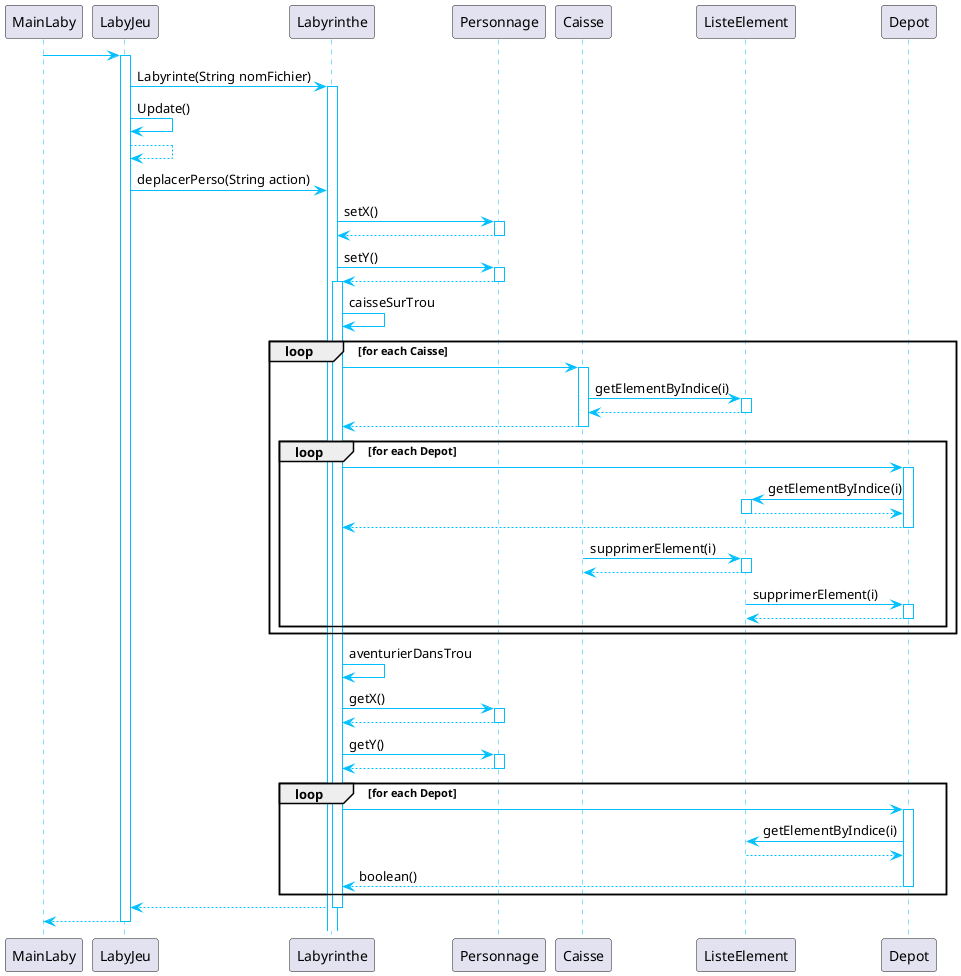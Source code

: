 @startuml
'https://plantuml.com/sequence-diagram

@startuml
'https://plantuml.com/sequence-diagram

skinparam sequence {
    ArrowColor DeepSkyBlue
    ActorBorderColor DeepSkyBlue
    LifeLineBorderColor DeepSkyBlue
}
MainLaby -> LabyJeu:
activate LabyJeu

LabyJeu -> Labyrinthe: Labyrinte(String nomFichier)
activate Labyrinthe
LabyJeu->LabyJeu : Update()
LabyJeu-->LabyJeu
LabyJeu->Labyrinthe : deplacerPerso(String action)
Labyrinthe->Personnage :setX()
activate Personnage
Labyrinthe<--Personnage
deactivate Personnage
Labyrinthe->Personnage :setY()
activate Personnage
Labyrinthe<--Personnage
deactivate Personnage


activate Labyrinthe
Labyrinthe->Labyrinthe : caisseSurTrou

loop for each Caisse
Labyrinthe->Caisse
activate Caisse
Caisse->ListeElement : getElementByIndice(i)
activate ListeElement
Caisse<--ListeElement :
deactivate ListeElement
Labyrinthe<--Caisse
deactivate Caisse


loop for each Depot

Labyrinthe->Depot
activate Depot
Depot->ListeElement : getElementByIndice(i)
activate ListeElement
Depot<--ListeElement
deactivate ListeElement
Labyrinthe<--Depot :
deactivate Depot
Caisse->ListeElement : supprimerElement(i)
activate ListeElement
Caisse<--ListeElement
deactivate ListeElement
Depot<-ListeElement : supprimerElement(i)
activate Depot
Depot-->ListeElement
deactivate Depot

end loop
end loop

Labyrinthe->Labyrinthe : aventurierDansTrou
Labyrinthe->Personnage :getX()
activate Personnage
Labyrinthe<--Personnage
deactivate Personnage
Labyrinthe->Personnage :getY()
activate Personnage
Labyrinthe<--Personnage
deactivate Personnage
loop for each Depot
Labyrinthe->Depot
activate Depot
Depot->ListeElement : getElementByIndice(i)
Depot<--ListeElement
deactivate ListeElement
Labyrinthe<--Depot : boolean()

deactivate Depot

end loop

Labyrinthe --> LabyJeu
deactivate Labyrinthe

LabyJeu --> MainLaby:
deactivate LabyJeu

@enduml
@enduml